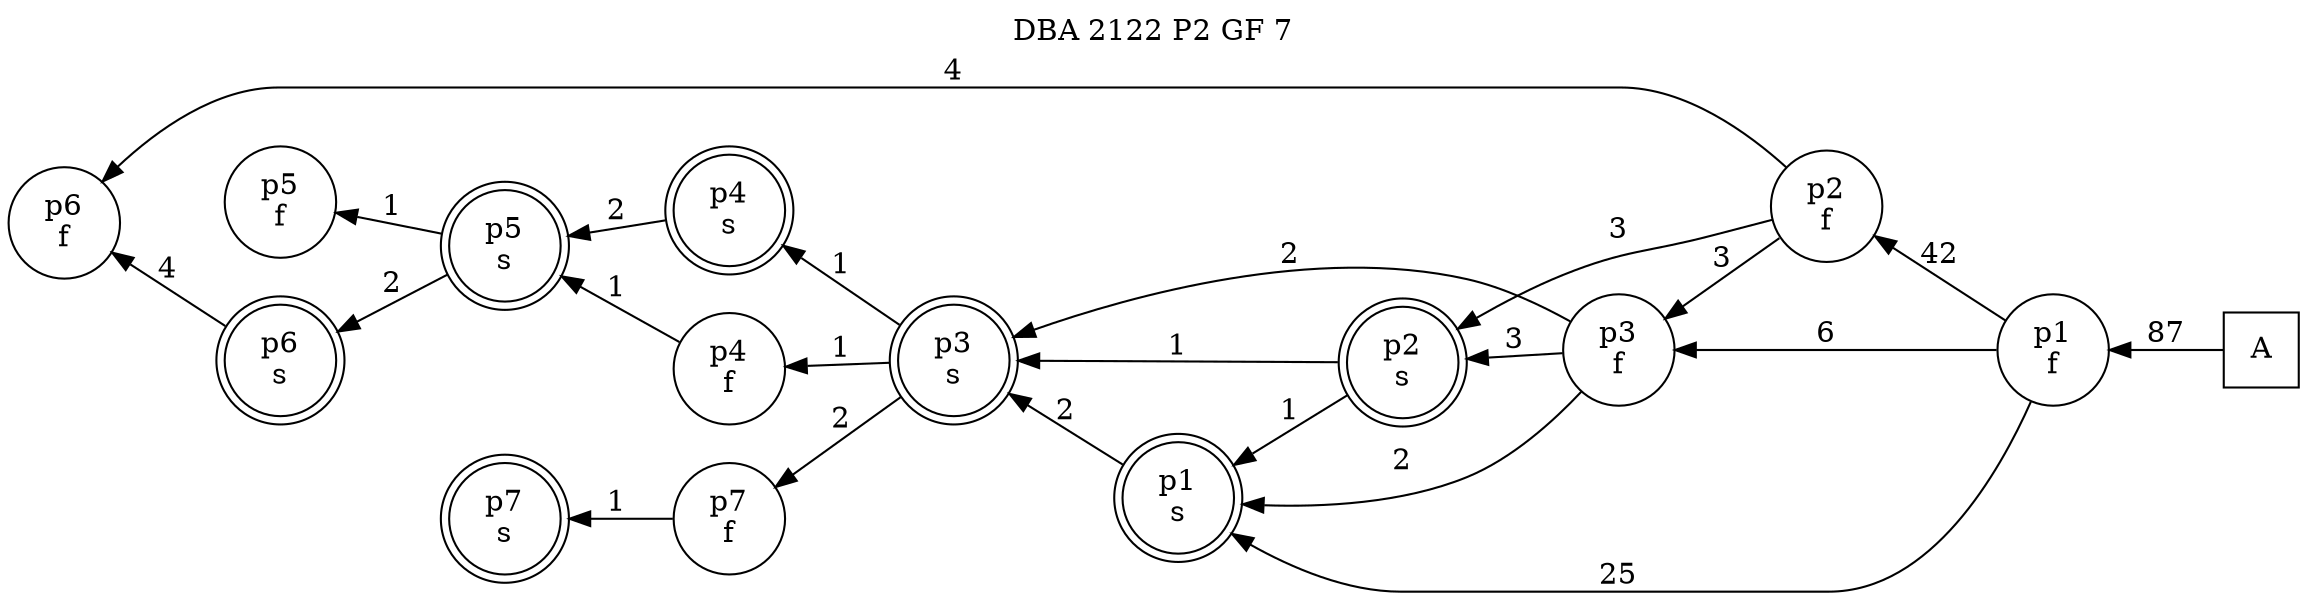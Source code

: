 digraph DBA_2122_P2_GF_7_GOOD {
labelloc="tl"
label= " DBA 2122 P2 GF 7 "
rankdir="RL";
"A" [shape="square" label="A"]
"p1_f" [shape="circle" label="p1
f"]
"p1_s" [shape="doublecircle" label="p1
s"]
"p2_f" [shape="circle" label="p2
f"]
"p3_f" [shape="circle" label="p3
f"]
"p3_s" [shape="doublecircle" label="p3
s"]
"p2_s" [shape="doublecircle" label="p2
s"]
"p4_s" [shape="doublecircle" label="p4
s"]
"p5_s" [shape="doublecircle" label="p5
s"]
"p7_f" [shape="circle" label="p7
f"]
"p4_f" [shape="circle" label="p4
f"]
"p5_f" [shape="circle" label="p5
f"]
"p6_s" [shape="doublecircle" label="p6
s"]
"p6_f" [shape="circle" label="p6
f"]
"p7_s" [shape="doublecircle" label="p7
s"]
"A" -> "p1_f" [ label=87]
"p1_f" -> "p1_s" [ label=25]
"p1_f" -> "p2_f" [ label=42]
"p1_f" -> "p3_f" [ label=6]
"p1_s" -> "p3_s" [ label=2]
"p2_f" -> "p3_f" [ label=3]
"p2_f" -> "p2_s" [ label=3]
"p2_f" -> "p6_f" [ label=4]
"p3_f" -> "p1_s" [ label=2]
"p3_f" -> "p3_s" [ label=2]
"p3_f" -> "p2_s" [ label=3]
"p3_s" -> "p4_s" [ label=1]
"p3_s" -> "p7_f" [ label=2]
"p3_s" -> "p4_f" [ label=1]
"p2_s" -> "p1_s" [ label=1]
"p2_s" -> "p3_s" [ label=1]
"p4_s" -> "p5_s" [ label=2]
"p5_s" -> "p5_f" [ label=1]
"p5_s" -> "p6_s" [ label=2]
"p7_f" -> "p7_s" [ label=1]
"p4_f" -> "p5_s" [ label=1]
"p6_s" -> "p6_f" [ label=4]
}
